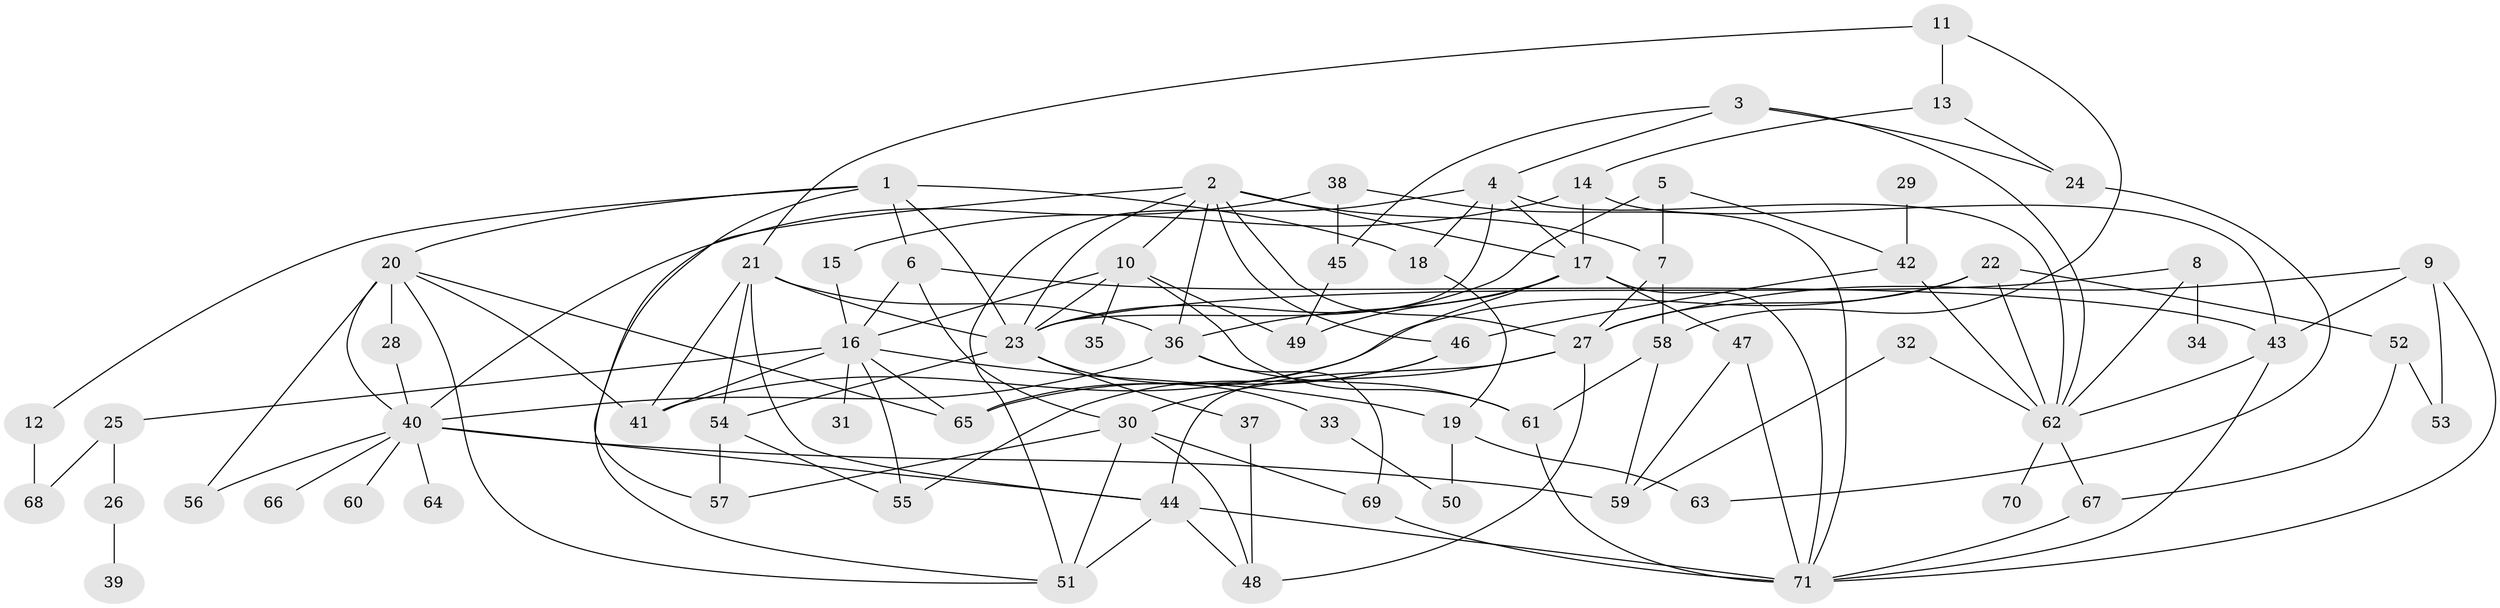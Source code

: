 // original degree distribution, {4: 0.14184397163120568, 9: 0.02127659574468085, 6: 0.05673758865248227, 5: 0.07801418439716312, 3: 0.18439716312056736, 8: 0.014184397163120567, 2: 0.2765957446808511, 1: 0.2198581560283688, 7: 0.0070921985815602835}
// Generated by graph-tools (version 1.1) at 2025/36/03/04/25 23:36:07]
// undirected, 71 vertices, 137 edges
graph export_dot {
  node [color=gray90,style=filled];
  1;
  2;
  3;
  4;
  5;
  6;
  7;
  8;
  9;
  10;
  11;
  12;
  13;
  14;
  15;
  16;
  17;
  18;
  19;
  20;
  21;
  22;
  23;
  24;
  25;
  26;
  27;
  28;
  29;
  30;
  31;
  32;
  33;
  34;
  35;
  36;
  37;
  38;
  39;
  40;
  41;
  42;
  43;
  44;
  45;
  46;
  47;
  48;
  49;
  50;
  51;
  52;
  53;
  54;
  55;
  56;
  57;
  58;
  59;
  60;
  61;
  62;
  63;
  64;
  65;
  66;
  67;
  68;
  69;
  70;
  71;
  1 -- 6 [weight=1.0];
  1 -- 12 [weight=1.0];
  1 -- 18 [weight=1.0];
  1 -- 20 [weight=1.0];
  1 -- 23 [weight=1.0];
  1 -- 57 [weight=1.0];
  2 -- 7 [weight=1.0];
  2 -- 10 [weight=1.0];
  2 -- 17 [weight=1.0];
  2 -- 23 [weight=1.0];
  2 -- 27 [weight=1.0];
  2 -- 36 [weight=1.0];
  2 -- 46 [weight=1.0];
  2 -- 51 [weight=1.0];
  3 -- 4 [weight=1.0];
  3 -- 24 [weight=1.0];
  3 -- 45 [weight=1.0];
  3 -- 62 [weight=1.0];
  4 -- 17 [weight=1.0];
  4 -- 18 [weight=1.0];
  4 -- 23 [weight=1.0];
  4 -- 51 [weight=1.0];
  4 -- 62 [weight=1.0];
  5 -- 7 [weight=1.0];
  5 -- 23 [weight=1.0];
  5 -- 42 [weight=1.0];
  6 -- 16 [weight=1.0];
  6 -- 30 [weight=1.0];
  6 -- 43 [weight=1.0];
  7 -- 27 [weight=1.0];
  7 -- 58 [weight=1.0];
  8 -- 23 [weight=1.0];
  8 -- 34 [weight=1.0];
  8 -- 62 [weight=1.0];
  9 -- 27 [weight=1.0];
  9 -- 43 [weight=1.0];
  9 -- 53 [weight=1.0];
  9 -- 71 [weight=1.0];
  10 -- 16 [weight=1.0];
  10 -- 23 [weight=1.0];
  10 -- 35 [weight=1.0];
  10 -- 49 [weight=1.0];
  10 -- 61 [weight=1.0];
  11 -- 13 [weight=1.0];
  11 -- 21 [weight=1.0];
  11 -- 58 [weight=1.0];
  12 -- 68 [weight=1.0];
  13 -- 14 [weight=1.0];
  13 -- 24 [weight=1.0];
  14 -- 15 [weight=1.0];
  14 -- 17 [weight=1.0];
  14 -- 43 [weight=1.0];
  15 -- 16 [weight=1.0];
  16 -- 19 [weight=1.0];
  16 -- 25 [weight=1.0];
  16 -- 31 [weight=1.0];
  16 -- 41 [weight=1.0];
  16 -- 55 [weight=1.0];
  16 -- 65 [weight=1.0];
  17 -- 36 [weight=1.0];
  17 -- 47 [weight=3.0];
  17 -- 49 [weight=1.0];
  17 -- 65 [weight=1.0];
  17 -- 71 [weight=1.0];
  18 -- 19 [weight=1.0];
  19 -- 50 [weight=1.0];
  19 -- 63 [weight=1.0];
  20 -- 28 [weight=1.0];
  20 -- 40 [weight=1.0];
  20 -- 41 [weight=1.0];
  20 -- 51 [weight=1.0];
  20 -- 56 [weight=1.0];
  20 -- 65 [weight=1.0];
  21 -- 23 [weight=1.0];
  21 -- 36 [weight=1.0];
  21 -- 41 [weight=1.0];
  21 -- 44 [weight=1.0];
  21 -- 54 [weight=1.0];
  22 -- 27 [weight=1.0];
  22 -- 41 [weight=1.0];
  22 -- 52 [weight=2.0];
  22 -- 62 [weight=1.0];
  23 -- 33 [weight=1.0];
  23 -- 37 [weight=1.0];
  23 -- 54 [weight=1.0];
  24 -- 63 [weight=1.0];
  25 -- 26 [weight=1.0];
  25 -- 68 [weight=1.0];
  26 -- 39 [weight=1.0];
  27 -- 30 [weight=1.0];
  27 -- 44 [weight=1.0];
  27 -- 48 [weight=1.0];
  28 -- 40 [weight=1.0];
  29 -- 42 [weight=1.0];
  30 -- 48 [weight=1.0];
  30 -- 51 [weight=1.0];
  30 -- 57 [weight=1.0];
  30 -- 69 [weight=1.0];
  32 -- 59 [weight=1.0];
  32 -- 62 [weight=1.0];
  33 -- 50 [weight=1.0];
  36 -- 40 [weight=1.0];
  36 -- 61 [weight=1.0];
  36 -- 69 [weight=1.0];
  37 -- 48 [weight=1.0];
  38 -- 40 [weight=1.0];
  38 -- 45 [weight=1.0];
  38 -- 71 [weight=1.0];
  40 -- 44 [weight=1.0];
  40 -- 56 [weight=1.0];
  40 -- 59 [weight=1.0];
  40 -- 60 [weight=1.0];
  40 -- 64 [weight=1.0];
  40 -- 66 [weight=1.0];
  42 -- 46 [weight=1.0];
  42 -- 62 [weight=1.0];
  43 -- 62 [weight=1.0];
  43 -- 71 [weight=1.0];
  44 -- 48 [weight=1.0];
  44 -- 51 [weight=1.0];
  44 -- 71 [weight=1.0];
  45 -- 49 [weight=1.0];
  46 -- 55 [weight=1.0];
  46 -- 65 [weight=1.0];
  47 -- 59 [weight=1.0];
  47 -- 71 [weight=1.0];
  52 -- 53 [weight=1.0];
  52 -- 67 [weight=1.0];
  54 -- 55 [weight=1.0];
  54 -- 57 [weight=1.0];
  58 -- 59 [weight=1.0];
  58 -- 61 [weight=1.0];
  61 -- 71 [weight=1.0];
  62 -- 67 [weight=1.0];
  62 -- 70 [weight=1.0];
  67 -- 71 [weight=1.0];
  69 -- 71 [weight=1.0];
}
